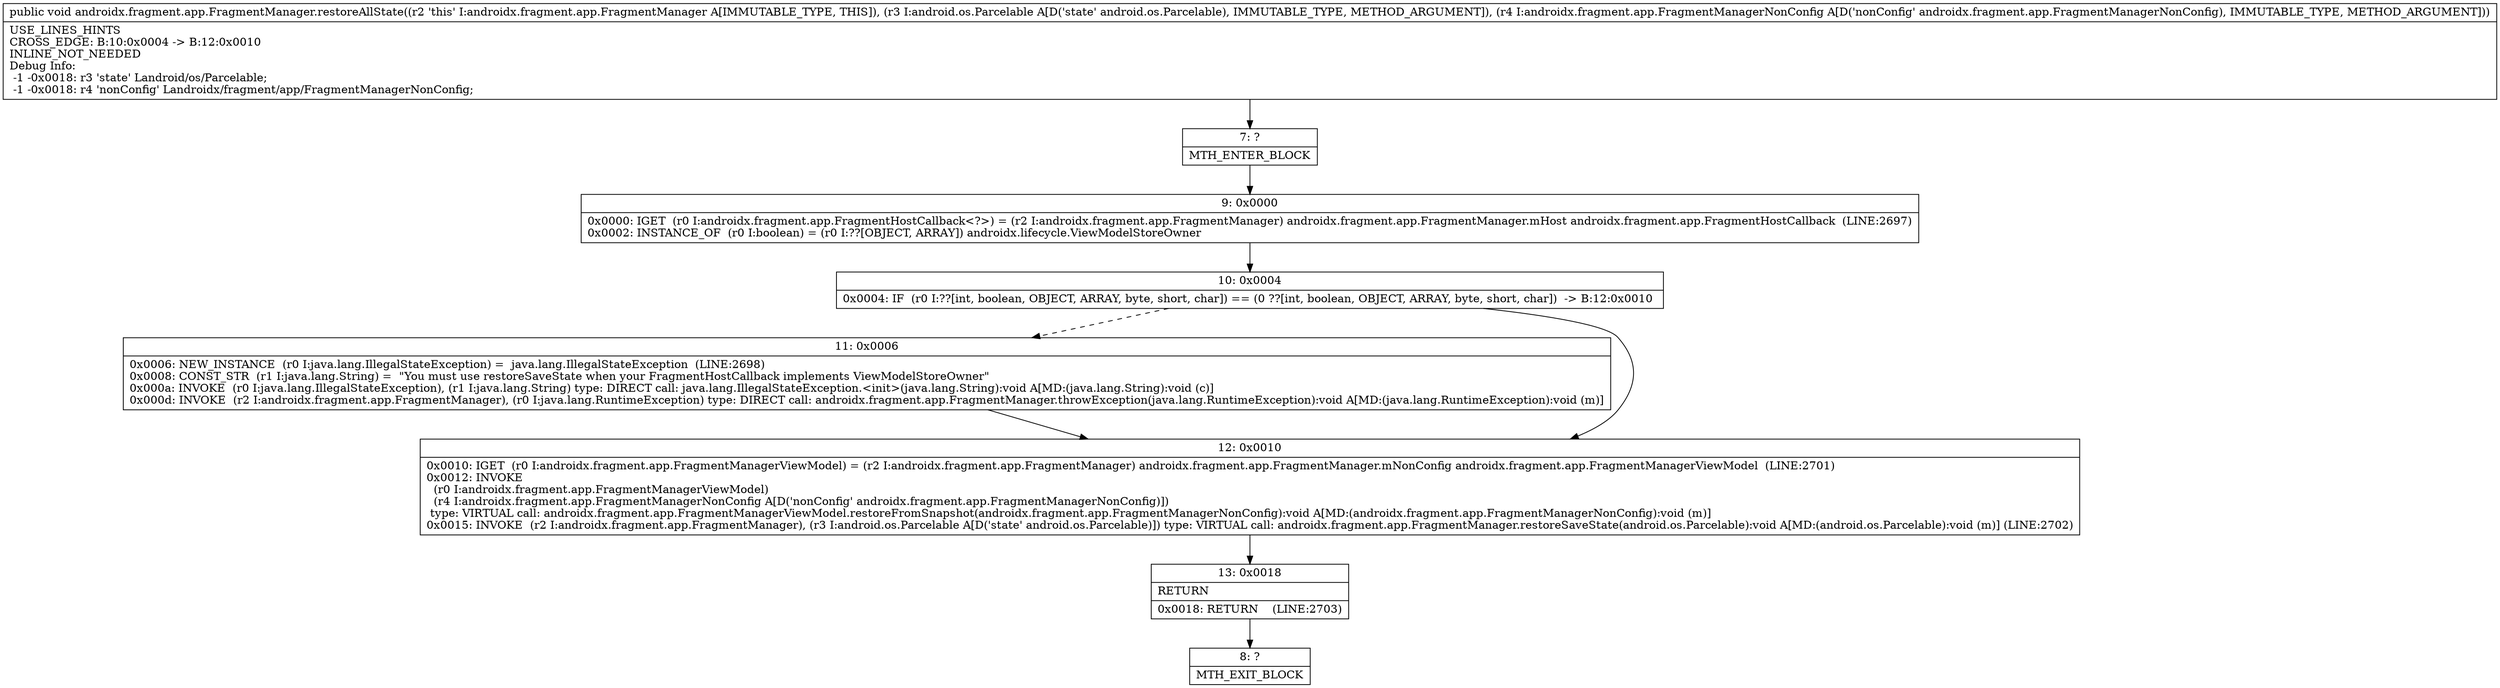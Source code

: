 digraph "CFG forandroidx.fragment.app.FragmentManager.restoreAllState(Landroid\/os\/Parcelable;Landroidx\/fragment\/app\/FragmentManagerNonConfig;)V" {
Node_7 [shape=record,label="{7\:\ ?|MTH_ENTER_BLOCK\l}"];
Node_9 [shape=record,label="{9\:\ 0x0000|0x0000: IGET  (r0 I:androidx.fragment.app.FragmentHostCallback\<?\>) = (r2 I:androidx.fragment.app.FragmentManager) androidx.fragment.app.FragmentManager.mHost androidx.fragment.app.FragmentHostCallback  (LINE:2697)\l0x0002: INSTANCE_OF  (r0 I:boolean) = (r0 I:??[OBJECT, ARRAY]) androidx.lifecycle.ViewModelStoreOwner \l}"];
Node_10 [shape=record,label="{10\:\ 0x0004|0x0004: IF  (r0 I:??[int, boolean, OBJECT, ARRAY, byte, short, char]) == (0 ??[int, boolean, OBJECT, ARRAY, byte, short, char])  \-\> B:12:0x0010 \l}"];
Node_11 [shape=record,label="{11\:\ 0x0006|0x0006: NEW_INSTANCE  (r0 I:java.lang.IllegalStateException) =  java.lang.IllegalStateException  (LINE:2698)\l0x0008: CONST_STR  (r1 I:java.lang.String) =  \"You must use restoreSaveState when your FragmentHostCallback implements ViewModelStoreOwner\" \l0x000a: INVOKE  (r0 I:java.lang.IllegalStateException), (r1 I:java.lang.String) type: DIRECT call: java.lang.IllegalStateException.\<init\>(java.lang.String):void A[MD:(java.lang.String):void (c)]\l0x000d: INVOKE  (r2 I:androidx.fragment.app.FragmentManager), (r0 I:java.lang.RuntimeException) type: DIRECT call: androidx.fragment.app.FragmentManager.throwException(java.lang.RuntimeException):void A[MD:(java.lang.RuntimeException):void (m)]\l}"];
Node_12 [shape=record,label="{12\:\ 0x0010|0x0010: IGET  (r0 I:androidx.fragment.app.FragmentManagerViewModel) = (r2 I:androidx.fragment.app.FragmentManager) androidx.fragment.app.FragmentManager.mNonConfig androidx.fragment.app.FragmentManagerViewModel  (LINE:2701)\l0x0012: INVOKE  \l  (r0 I:androidx.fragment.app.FragmentManagerViewModel)\l  (r4 I:androidx.fragment.app.FragmentManagerNonConfig A[D('nonConfig' androidx.fragment.app.FragmentManagerNonConfig)])\l type: VIRTUAL call: androidx.fragment.app.FragmentManagerViewModel.restoreFromSnapshot(androidx.fragment.app.FragmentManagerNonConfig):void A[MD:(androidx.fragment.app.FragmentManagerNonConfig):void (m)]\l0x0015: INVOKE  (r2 I:androidx.fragment.app.FragmentManager), (r3 I:android.os.Parcelable A[D('state' android.os.Parcelable)]) type: VIRTUAL call: androidx.fragment.app.FragmentManager.restoreSaveState(android.os.Parcelable):void A[MD:(android.os.Parcelable):void (m)] (LINE:2702)\l}"];
Node_13 [shape=record,label="{13\:\ 0x0018|RETURN\l|0x0018: RETURN    (LINE:2703)\l}"];
Node_8 [shape=record,label="{8\:\ ?|MTH_EXIT_BLOCK\l}"];
MethodNode[shape=record,label="{public void androidx.fragment.app.FragmentManager.restoreAllState((r2 'this' I:androidx.fragment.app.FragmentManager A[IMMUTABLE_TYPE, THIS]), (r3 I:android.os.Parcelable A[D('state' android.os.Parcelable), IMMUTABLE_TYPE, METHOD_ARGUMENT]), (r4 I:androidx.fragment.app.FragmentManagerNonConfig A[D('nonConfig' androidx.fragment.app.FragmentManagerNonConfig), IMMUTABLE_TYPE, METHOD_ARGUMENT]))  | USE_LINES_HINTS\lCROSS_EDGE: B:10:0x0004 \-\> B:12:0x0010\lINLINE_NOT_NEEDED\lDebug Info:\l  \-1 \-0x0018: r3 'state' Landroid\/os\/Parcelable;\l  \-1 \-0x0018: r4 'nonConfig' Landroidx\/fragment\/app\/FragmentManagerNonConfig;\l}"];
MethodNode -> Node_7;Node_7 -> Node_9;
Node_9 -> Node_10;
Node_10 -> Node_11[style=dashed];
Node_10 -> Node_12;
Node_11 -> Node_12;
Node_12 -> Node_13;
Node_13 -> Node_8;
}

